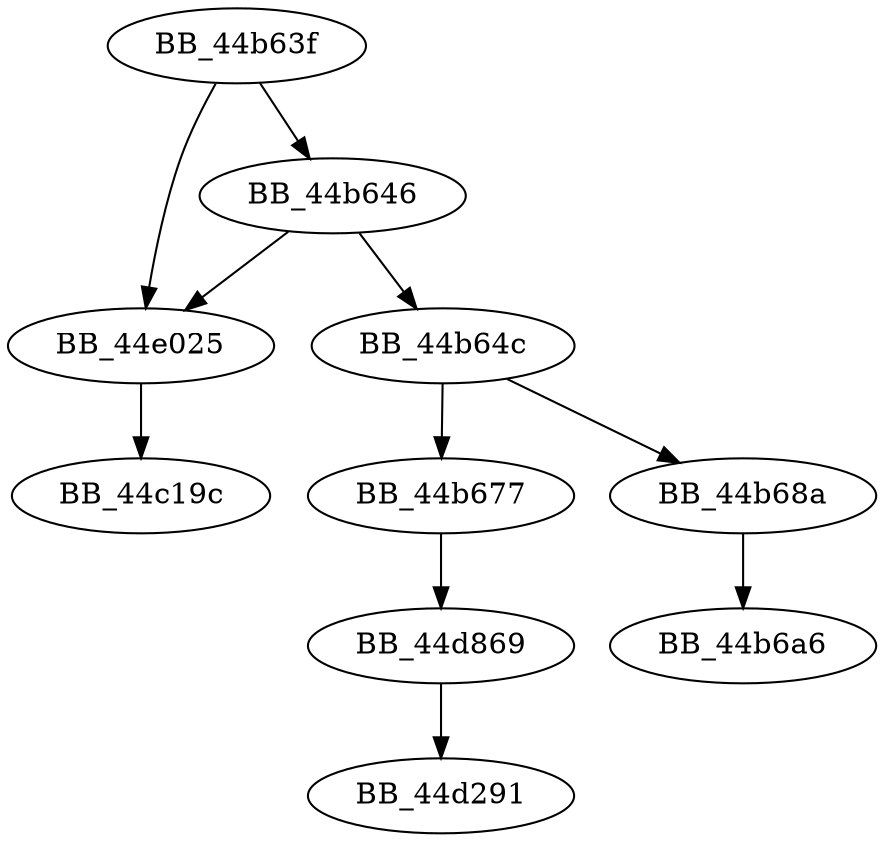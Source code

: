 DiGraph sub_44B63F{
BB_44b63f->BB_44b646
BB_44b63f->BB_44e025
BB_44b646->BB_44b64c
BB_44b646->BB_44e025
BB_44b64c->BB_44b677
BB_44b64c->BB_44b68a
BB_44b677->BB_44d869
BB_44b68a->BB_44b6a6
BB_44d869->BB_44d291
BB_44e025->BB_44c19c
}
